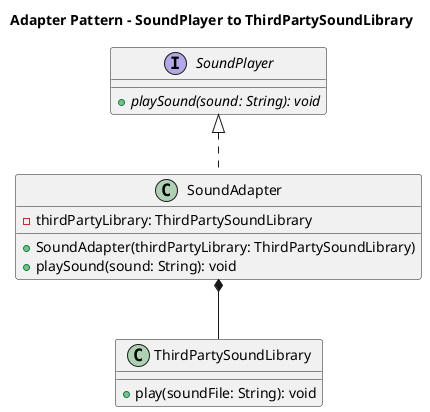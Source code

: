@startuml
hide footbox

title Adapter Pattern - SoundPlayer to ThirdPartySoundLibrary

interface SoundPlayer {
    {abstract} +playSound(sound: String): void
}

class ThirdPartySoundLibrary {
    +play(soundFile: String): void
}

class SoundAdapter {
    -thirdPartyLibrary: ThirdPartySoundLibrary
    +SoundAdapter(thirdPartyLibrary: ThirdPartySoundLibrary)
    +playSound(sound: String): void
}

SoundPlayer <|.. SoundAdapter
SoundAdapter *-- ThirdPartySoundLibrary

@enduml

